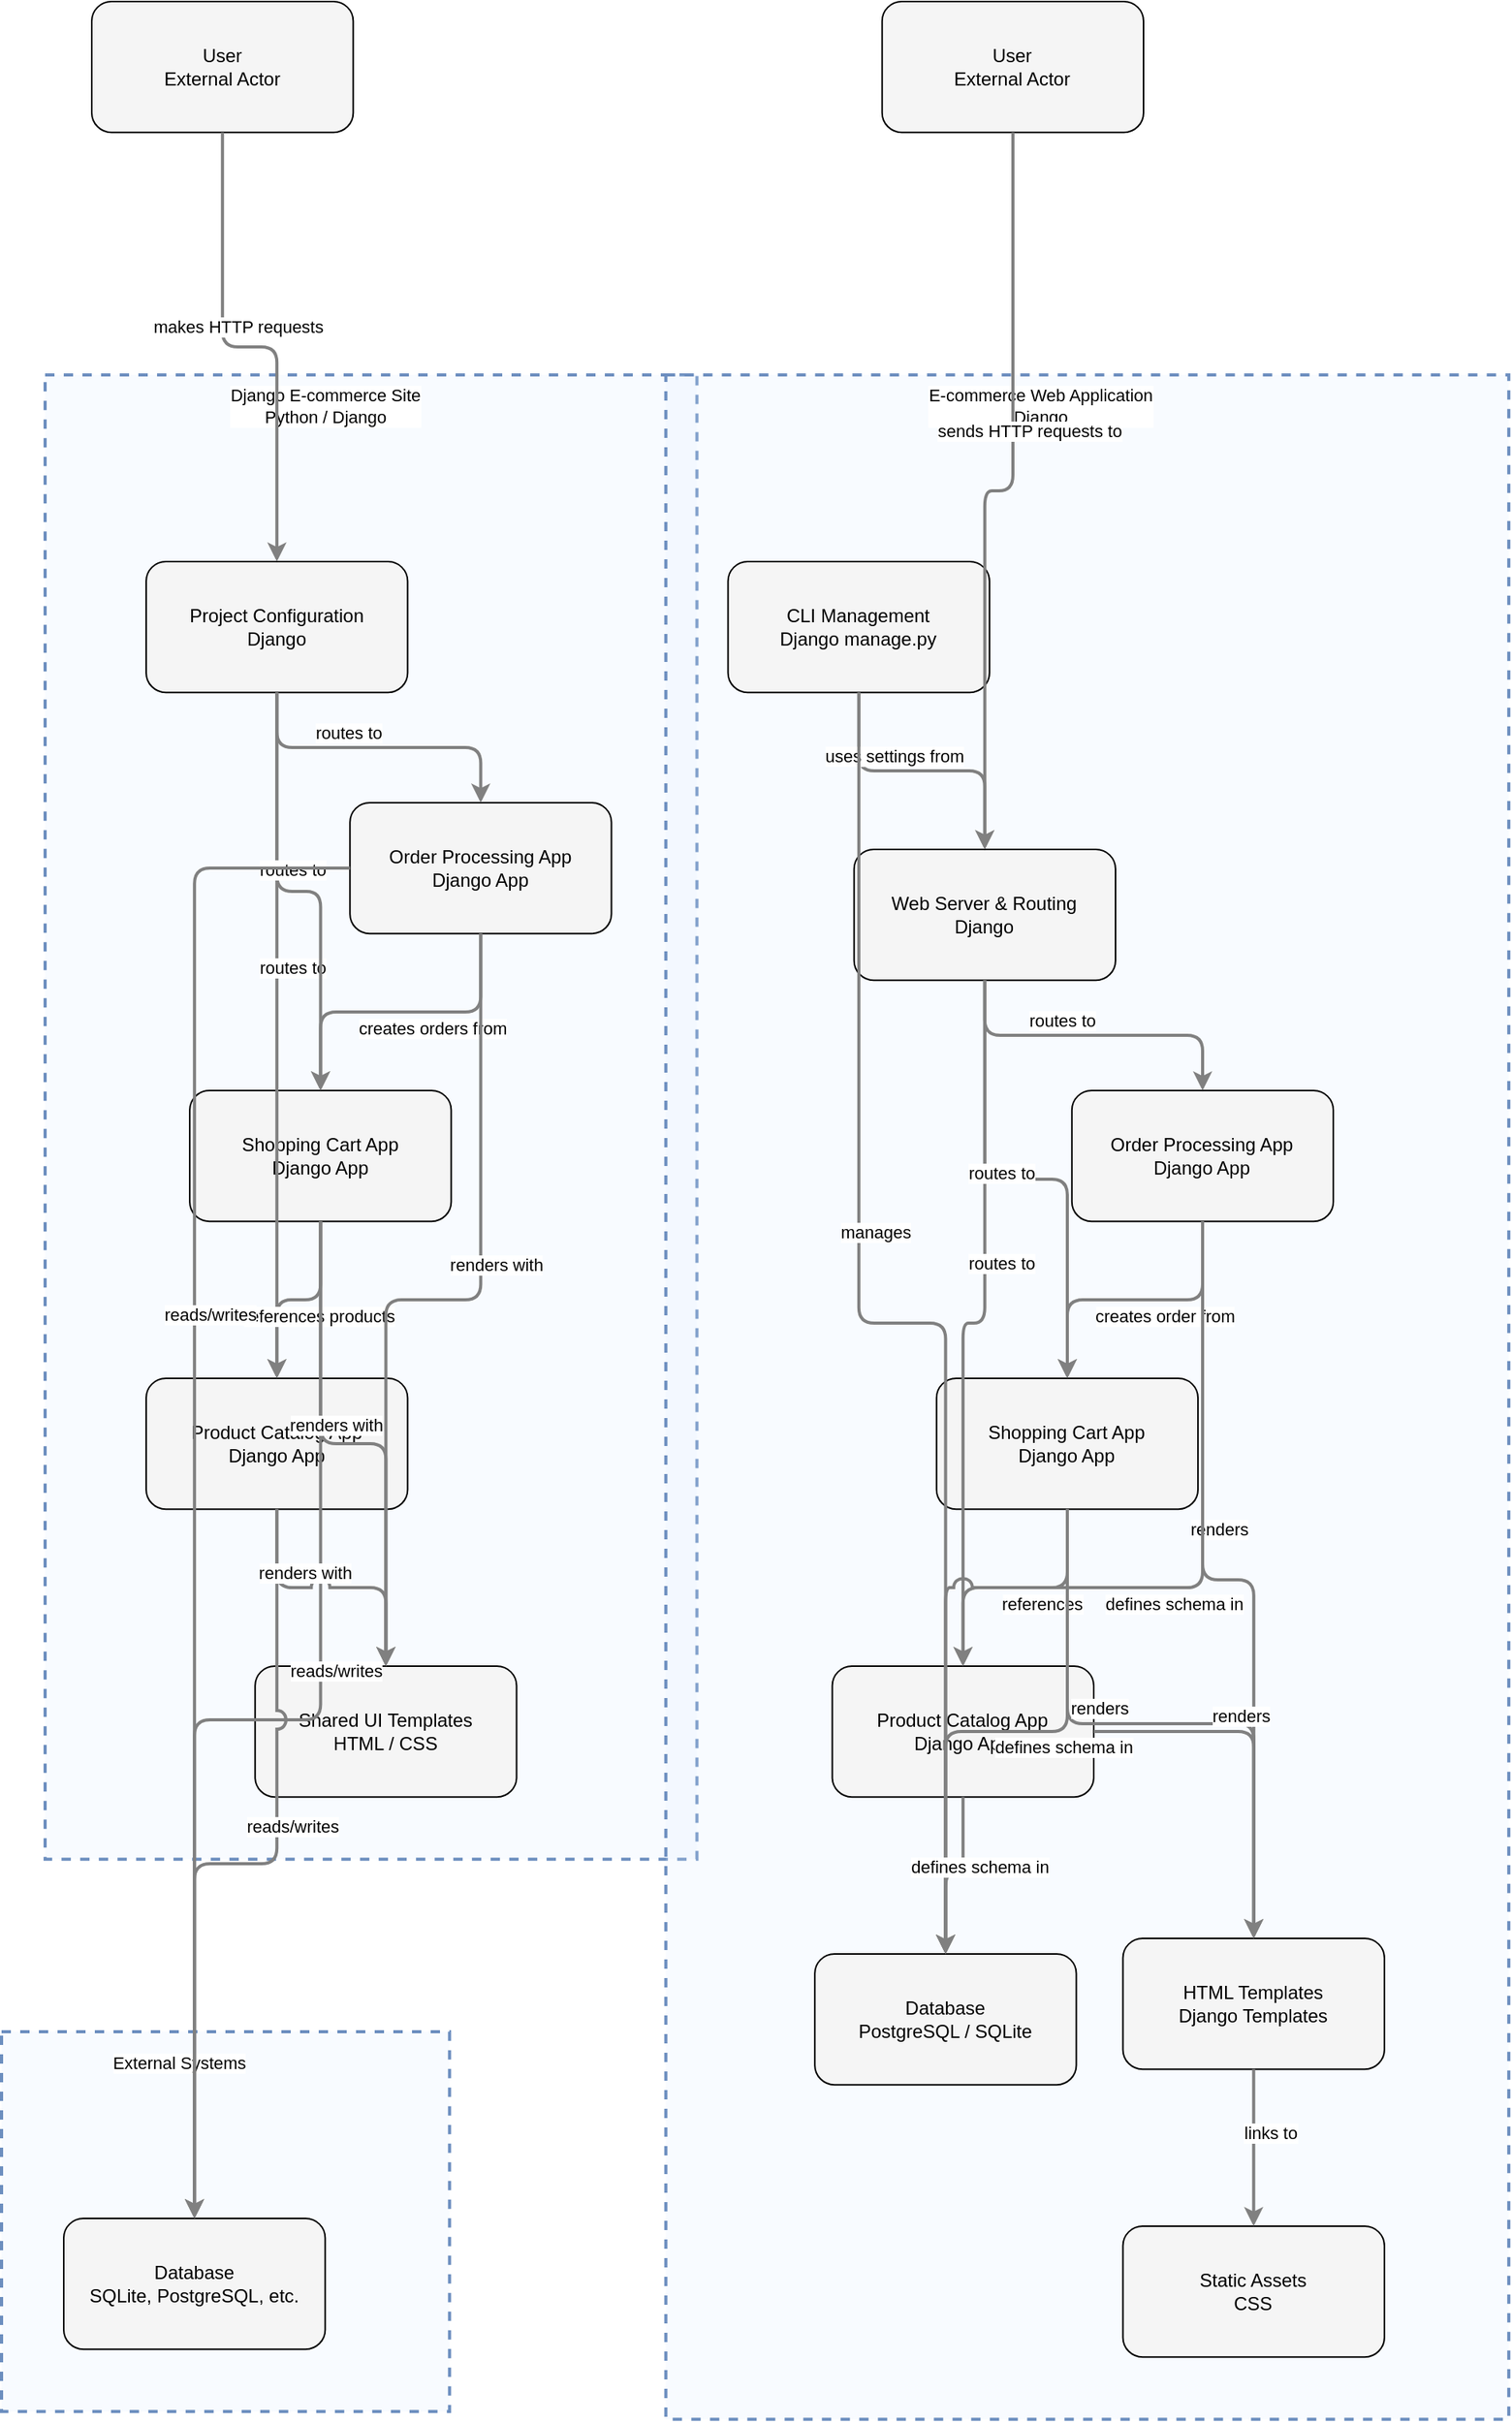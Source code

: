 <?xml version="1.0" encoding="UTF-8"?>
      <mxfile version="14.6.5" type="device">
        <diagram id="codeviz-diagram" name="System Diagram">
          <mxGraphModel dx="1000" dy="1000" grid="1" gridSize="10" guides="1" tooltips="1" connect="1" arrows="1" fold="1" page="1" pageScale="1" pageWidth="1169" pageHeight="827" math="0" shadow="0">
            <root>
              <mxCell id="0"/>
              <mxCell id="1" parent="0"/>
              <mxCell id="524" value="" style="html=1;whiteSpace=wrap;container=1;fillColor=#dae8fc;strokeColor=#6c8ebf;dashed=1;fillOpacity=20;strokeWidth=2;containerType=none;recursiveResize=0;movable=1;resizable=1;autosize=0;dropTarget=0" vertex="1" parent="1">
                <mxGeometry x="22" y="1317" width="288.158" height="244.079" as="geometry"/>
              </mxCell>
              <mxCell id="524_label" value="External Systems" style="edgeLabel;html=1;align=center;verticalAlign=middle;resizable=0;labelBackgroundColor=white;spacing=5" vertex="1" parent="1">
                <mxGeometry x="30" y="1325" width="212.158" height="24" as="geometry"/>
              </mxCell>
<mxCell id="525" value="" style="html=1;whiteSpace=wrap;container=1;fillColor=#dae8fc;strokeColor=#6c8ebf;dashed=1;fillOpacity=20;strokeWidth=2;containerType=none;recursiveResize=0;movable=1;resizable=1;autosize=0;dropTarget=0" vertex="1" parent="1">
                <mxGeometry x="50.026" y="252" width="419.237" height="954.079" as="geometry"/>
              </mxCell>
              <mxCell id="525_label" value="Django E-commerce Site&lt;br&gt;Python / Django" style="edgeLabel;html=1;align=center;verticalAlign=middle;resizable=0;labelBackgroundColor=white;spacing=5" vertex="1" parent="1">
                <mxGeometry x="58.026" y="260" width="343.237" height="24" as="geometry"/>
              </mxCell>
<mxCell id="533" value="" style="html=1;whiteSpace=wrap;container=1;fillColor=#dae8fc;strokeColor=#6c8ebf;dashed=1;fillOpacity=20;strokeWidth=2;containerType=none;recursiveResize=0;movable=1;resizable=1;autosize=0;dropTarget=0" vertex="1" parent="1">
                <mxGeometry x="449.263" y="252" width="542.158" height="1314.079" as="geometry"/>
              </mxCell>
              <mxCell id="533_label" value="E-commerce Web Application&lt;br&gt;Django" style="edgeLabel;html=1;align=center;verticalAlign=middle;resizable=0;labelBackgroundColor=white;spacing=5" vertex="1" parent="1">
                <mxGeometry x="457.263" y="260" width="466.158" height="24" as="geometry"/>
              </mxCell>
              <mxCell id="526" value="User&lt;br&gt;External Actor" style="rounded=1;whiteSpace=wrap;html=1;fillColor=#f5f5f5" vertex="1" parent="1">
                    <mxGeometry x="80.026" y="12" width="168.158" height="84.079" as="geometry"/>
                  </mxCell>
<mxCell id="534" value="User&lt;br&gt;External Actor" style="rounded=1;whiteSpace=wrap;html=1;fillColor=#f5f5f5" vertex="1" parent="1">
                    <mxGeometry x="588.355" y="12" width="168.158" height="84.079" as="geometry"/>
                  </mxCell>
<mxCell id="527" value="Project Configuration&lt;br&gt;Django" style="rounded=1;whiteSpace=wrap;html=1;fillColor=#f5f5f5" vertex="1" parent="525">
                    <mxGeometry x="65" y="120" width="168.158" height="84.079" as="geometry"/>
                  </mxCell>
<mxCell id="528" value="Product Catalog App&lt;br&gt;Django App" style="rounded=1;whiteSpace=wrap;html=1;fillColor=#f5f5f5" vertex="1" parent="525">
                    <mxGeometry x="65" y="645" width="168.158" height="84.079" as="geometry"/>
                  </mxCell>
<mxCell id="529" value="Shopping Cart App&lt;br&gt;Django App" style="rounded=1;whiteSpace=wrap;html=1;fillColor=#f5f5f5" vertex="1" parent="525">
                    <mxGeometry x="93.026" y="460" width="168.158" height="84.079" as="geometry"/>
                  </mxCell>
<mxCell id="530" value="Order Processing App&lt;br&gt;Django App" style="rounded=1;whiteSpace=wrap;html=1;fillColor=#f5f5f5" vertex="1" parent="525">
                    <mxGeometry x="196.079" y="275" width="168.158" height="84.079" as="geometry"/>
                  </mxCell>
<mxCell id="531" value="Shared UI Templates&lt;br&gt;HTML / CSS" style="rounded=1;whiteSpace=wrap;html=1;fillColor=#f5f5f5" vertex="1" parent="525">
                    <mxGeometry x="135.066" y="830" width="168.158" height="84.079" as="geometry"/>
                  </mxCell>
<mxCell id="532" value="Database&lt;br&gt;SQLite, PostgreSQL, etc." style="rounded=1;whiteSpace=wrap;html=1;fillColor=#f5f5f5" vertex="1" parent="524">
                    <mxGeometry x="40" y="120" width="168.158" height="84.079" as="geometry"/>
                  </mxCell>
<mxCell id="535" value="CLI Management&lt;br&gt;Django manage.py" style="rounded=1;whiteSpace=wrap;html=1;fillColor=#f5f5f5" vertex="1" parent="533">
                    <mxGeometry x="40" y="120" width="168.158" height="84.079" as="geometry"/>
                  </mxCell>
<mxCell id="536" value="Web Server &amp;amp; Routing&lt;br&gt;Django" style="rounded=1;whiteSpace=wrap;html=1;fillColor=#f5f5f5" vertex="1" parent="533">
                    <mxGeometry x="121.066" y="305" width="168.158" height="84.079" as="geometry"/>
                  </mxCell>
<mxCell id="537" value="Product Catalog App&lt;br&gt;Django App" style="rounded=1;whiteSpace=wrap;html=1;fillColor=#f5f5f5" vertex="1" parent="533">
                    <mxGeometry x="107.053" y="830" width="168.158" height="84.079" as="geometry"/>
                  </mxCell>
<mxCell id="538" value="Shopping Cart App&lt;br&gt;Django App" style="rounded=1;whiteSpace=wrap;html=1;fillColor=#f5f5f5" vertex="1" parent="533">
                    <mxGeometry x="174.105" y="645" width="168.158" height="84.079" as="geometry"/>
                  </mxCell>
<mxCell id="539" value="Order Processing App&lt;br&gt;Django App" style="rounded=1;whiteSpace=wrap;html=1;fillColor=#f5f5f5" vertex="1" parent="533">
                    <mxGeometry x="261.158" y="460" width="168.158" height="84.079" as="geometry"/>
                  </mxCell>
<mxCell id="540" value="HTML Templates&lt;br&gt;Django Templates" style="rounded=1;whiteSpace=wrap;html=1;fillColor=#f5f5f5" vertex="1" parent="533">
                    <mxGeometry x="294.0" y="1005" width="168.158" height="84.079" as="geometry"/>
                  </mxCell>
<mxCell id="541" value="Static Assets&lt;br&gt;CSS" style="rounded=1;whiteSpace=wrap;html=1;fillColor=#f5f5f5" vertex="1" parent="533">
                    <mxGeometry x="294.0" y="1190" width="168.158" height="84.079" as="geometry"/>
                  </mxCell>
<mxCell id="542" value="Database&lt;br&gt;PostgreSQL / SQLite" style="rounded=1;whiteSpace=wrap;html=1;fillColor=#f5f5f5" vertex="1" parent="533">
                    <mxGeometry x="95.842" y="1015" width="168.158" height="84.079" as="geometry"/>
                  </mxCell>
              <mxCell id="edge-609" style="edgeStyle=orthogonalEdgeStyle;rounded=1;orthogonalLoop=1;jettySize=auto;html=1;strokeColor=#808080;strokeWidth=2;jumpStyle=arc;jumpSize=10;spacing=15;labelBackgroundColor=white;labelBorderColor=none" edge="1" parent="1" source="526" target="527">
                  <mxGeometry relative="1" as="geometry"/>
                </mxCell>
                <mxCell id="edge-609_label" value="makes HTTP requests" style="edgeLabel;html=1;align=center;verticalAlign=middle;resizable=0;points=[];" vertex="1" connectable="0" parent="edge-609">
                  <mxGeometry x="-0.2" y="10" relative="1" as="geometry">
                    <mxPoint as="offset"/>
                  </mxGeometry>
                </mxCell>
<mxCell id="edge-610" style="edgeStyle=orthogonalEdgeStyle;rounded=1;orthogonalLoop=1;jettySize=auto;html=1;strokeColor=#808080;strokeWidth=2;jumpStyle=arc;jumpSize=10;spacing=15;labelBackgroundColor=white;labelBorderColor=none" edge="1" parent="1" source="527" target="528">
                  <mxGeometry relative="1" as="geometry"/>
                </mxCell>
                <mxCell id="edge-610_label" value="routes to" style="edgeLabel;html=1;align=center;verticalAlign=middle;resizable=0;points=[];" vertex="1" connectable="0" parent="edge-610">
                  <mxGeometry x="-0.2" y="10" relative="1" as="geometry">
                    <mxPoint as="offset"/>
                  </mxGeometry>
                </mxCell>
<mxCell id="edge-611" style="edgeStyle=orthogonalEdgeStyle;rounded=1;orthogonalLoop=1;jettySize=auto;html=1;strokeColor=#808080;strokeWidth=2;jumpStyle=arc;jumpSize=10;spacing=15;labelBackgroundColor=white;labelBorderColor=none" edge="1" parent="1" source="527" target="529">
                  <mxGeometry relative="1" as="geometry"/>
                </mxCell>
                <mxCell id="edge-611_label" value="routes to" style="edgeLabel;html=1;align=center;verticalAlign=middle;resizable=0;points=[];" vertex="1" connectable="0" parent="edge-611">
                  <mxGeometry x="-0.2" y="10" relative="1" as="geometry">
                    <mxPoint as="offset"/>
                  </mxGeometry>
                </mxCell>
<mxCell id="edge-612" style="edgeStyle=orthogonalEdgeStyle;rounded=1;orthogonalLoop=1;jettySize=auto;html=1;strokeColor=#808080;strokeWidth=2;jumpStyle=arc;jumpSize=10;spacing=15;labelBackgroundColor=white;labelBorderColor=none" edge="1" parent="1" source="527" target="530">
                  <mxGeometry relative="1" as="geometry"/>
                </mxCell>
                <mxCell id="edge-612_label" value="routes to" style="edgeLabel;html=1;align=center;verticalAlign=middle;resizable=0;points=[];" vertex="1" connectable="0" parent="edge-612">
                  <mxGeometry x="-0.2" y="10" relative="1" as="geometry">
                    <mxPoint as="offset"/>
                  </mxGeometry>
                </mxCell>
<mxCell id="edge-613" style="edgeStyle=orthogonalEdgeStyle;rounded=1;orthogonalLoop=1;jettySize=auto;html=1;strokeColor=#808080;strokeWidth=2;jumpStyle=arc;jumpSize=10;spacing=15;labelBackgroundColor=white;labelBorderColor=none" edge="1" parent="1" source="529" target="528">
                  <mxGeometry relative="1" as="geometry"/>
                </mxCell>
                <mxCell id="edge-613_label" value="references products" style="edgeLabel;html=1;align=center;verticalAlign=middle;resizable=0;points=[];" vertex="1" connectable="0" parent="edge-613">
                  <mxGeometry x="-0.2" y="10" relative="1" as="geometry">
                    <mxPoint as="offset"/>
                  </mxGeometry>
                </mxCell>
<mxCell id="edge-616" style="edgeStyle=orthogonalEdgeStyle;rounded=1;orthogonalLoop=1;jettySize=auto;html=1;strokeColor=#808080;strokeWidth=2;jumpStyle=arc;jumpSize=10;spacing=15;labelBackgroundColor=white;labelBorderColor=none" edge="1" parent="1" source="529" target="532">
                  <mxGeometry relative="1" as="geometry"/>
                </mxCell>
                <mxCell id="edge-616_label" value="reads/writes" style="edgeLabel;html=1;align=center;verticalAlign=middle;resizable=0;points=[];" vertex="1" connectable="0" parent="edge-616">
                  <mxGeometry x="-0.2" y="10" relative="1" as="geometry">
                    <mxPoint as="offset"/>
                  </mxGeometry>
                </mxCell>
<mxCell id="edge-619" style="edgeStyle=orthogonalEdgeStyle;rounded=1;orthogonalLoop=1;jettySize=auto;html=1;strokeColor=#808080;strokeWidth=2;jumpStyle=arc;jumpSize=10;spacing=15;labelBackgroundColor=white;labelBorderColor=none" edge="1" parent="1" source="529" target="531">
                  <mxGeometry relative="1" as="geometry"/>
                </mxCell>
                <mxCell id="edge-619_label" value="renders with" style="edgeLabel;html=1;align=center;verticalAlign=middle;resizable=0;points=[];" vertex="1" connectable="0" parent="edge-619">
                  <mxGeometry x="-0.2" y="10" relative="1" as="geometry">
                    <mxPoint as="offset"/>
                  </mxGeometry>
                </mxCell>
<mxCell id="edge-614" style="edgeStyle=orthogonalEdgeStyle;rounded=1;orthogonalLoop=1;jettySize=auto;html=1;strokeColor=#808080;strokeWidth=2;jumpStyle=arc;jumpSize=10;spacing=15;labelBackgroundColor=white;labelBorderColor=none" edge="1" parent="1" source="530" target="529">
                  <mxGeometry relative="1" as="geometry"/>
                </mxCell>
                <mxCell id="edge-614_label" value="creates orders from" style="edgeLabel;html=1;align=center;verticalAlign=middle;resizable=0;points=[];" vertex="1" connectable="0" parent="edge-614">
                  <mxGeometry x="-0.2" y="10" relative="1" as="geometry">
                    <mxPoint as="offset"/>
                  </mxGeometry>
                </mxCell>
<mxCell id="edge-617" style="edgeStyle=orthogonalEdgeStyle;rounded=1;orthogonalLoop=1;jettySize=auto;html=1;strokeColor=#808080;strokeWidth=2;jumpStyle=arc;jumpSize=10;spacing=15;labelBackgroundColor=white;labelBorderColor=none" edge="1" parent="1" source="530" target="532">
                  <mxGeometry relative="1" as="geometry"/>
                </mxCell>
                <mxCell id="edge-617_label" value="reads/writes" style="edgeLabel;html=1;align=center;verticalAlign=middle;resizable=0;points=[];" vertex="1" connectable="0" parent="edge-617">
                  <mxGeometry x="-0.2" y="10" relative="1" as="geometry">
                    <mxPoint as="offset"/>
                  </mxGeometry>
                </mxCell>
<mxCell id="edge-620" style="edgeStyle=orthogonalEdgeStyle;rounded=1;orthogonalLoop=1;jettySize=auto;html=1;strokeColor=#808080;strokeWidth=2;jumpStyle=arc;jumpSize=10;spacing=15;labelBackgroundColor=white;labelBorderColor=none" edge="1" parent="1" source="530" target="531">
                  <mxGeometry relative="1" as="geometry"/>
                </mxCell>
                <mxCell id="edge-620_label" value="renders with" style="edgeLabel;html=1;align=center;verticalAlign=middle;resizable=0;points=[];" vertex="1" connectable="0" parent="edge-620">
                  <mxGeometry x="-0.2" y="10" relative="1" as="geometry">
                    <mxPoint as="offset"/>
                  </mxGeometry>
                </mxCell>
<mxCell id="edge-615" style="edgeStyle=orthogonalEdgeStyle;rounded=1;orthogonalLoop=1;jettySize=auto;html=1;strokeColor=#808080;strokeWidth=2;jumpStyle=arc;jumpSize=10;spacing=15;labelBackgroundColor=white;labelBorderColor=none" edge="1" parent="1" source="528" target="532">
                  <mxGeometry relative="1" as="geometry"/>
                </mxCell>
                <mxCell id="edge-615_label" value="reads/writes" style="edgeLabel;html=1;align=center;verticalAlign=middle;resizable=0;points=[];" vertex="1" connectable="0" parent="edge-615">
                  <mxGeometry x="-0.2" y="10" relative="1" as="geometry">
                    <mxPoint as="offset"/>
                  </mxGeometry>
                </mxCell>
<mxCell id="edge-618" style="edgeStyle=orthogonalEdgeStyle;rounded=1;orthogonalLoop=1;jettySize=auto;html=1;strokeColor=#808080;strokeWidth=2;jumpStyle=arc;jumpSize=10;spacing=15;labelBackgroundColor=white;labelBorderColor=none" edge="1" parent="1" source="528" target="531">
                  <mxGeometry relative="1" as="geometry"/>
                </mxCell>
                <mxCell id="edge-618_label" value="renders with" style="edgeLabel;html=1;align=center;verticalAlign=middle;resizable=0;points=[];" vertex="1" connectable="0" parent="edge-618">
                  <mxGeometry x="-0.2" y="10" relative="1" as="geometry">
                    <mxPoint as="offset"/>
                  </mxGeometry>
                </mxCell>
<mxCell id="edge-655" style="edgeStyle=orthogonalEdgeStyle;rounded=1;orthogonalLoop=1;jettySize=auto;html=1;strokeColor=#808080;strokeWidth=2;jumpStyle=arc;jumpSize=10;spacing=15;labelBackgroundColor=white;labelBorderColor=none" edge="1" parent="1" source="535" target="536">
                  <mxGeometry relative="1" as="geometry"/>
                </mxCell>
                <mxCell id="edge-655_label" value="uses settings from" style="edgeLabel;html=1;align=center;verticalAlign=middle;resizable=0;points=[];" vertex="1" connectable="0" parent="edge-655">
                  <mxGeometry x="-0.2" y="10" relative="1" as="geometry">
                    <mxPoint as="offset"/>
                  </mxGeometry>
                </mxCell>
<mxCell id="edge-656" style="edgeStyle=orthogonalEdgeStyle;rounded=1;orthogonalLoop=1;jettySize=auto;html=1;strokeColor=#808080;strokeWidth=2;jumpStyle=arc;jumpSize=10;spacing=15;labelBackgroundColor=white;labelBorderColor=none" edge="1" parent="1" source="535" target="542">
                  <mxGeometry relative="1" as="geometry"/>
                </mxCell>
                <mxCell id="edge-656_label" value="manages" style="edgeLabel;html=1;align=center;verticalAlign=middle;resizable=0;points=[];" vertex="1" connectable="0" parent="edge-656">
                  <mxGeometry x="-0.2" y="10" relative="1" as="geometry">
                    <mxPoint as="offset"/>
                  </mxGeometry>
                </mxCell>
<mxCell id="edge-643" style="edgeStyle=orthogonalEdgeStyle;rounded=1;orthogonalLoop=1;jettySize=auto;html=1;strokeColor=#808080;strokeWidth=2;jumpStyle=arc;jumpSize=10;spacing=15;labelBackgroundColor=white;labelBorderColor=none" edge="1" parent="1" source="536" target="537">
                  <mxGeometry relative="1" as="geometry"/>
                </mxCell>
                <mxCell id="edge-643_label" value="routes to" style="edgeLabel;html=1;align=center;verticalAlign=middle;resizable=0;points=[];" vertex="1" connectable="0" parent="edge-643">
                  <mxGeometry x="-0.2" y="10" relative="1" as="geometry">
                    <mxPoint as="offset"/>
                  </mxGeometry>
                </mxCell>
<mxCell id="edge-644" style="edgeStyle=orthogonalEdgeStyle;rounded=1;orthogonalLoop=1;jettySize=auto;html=1;strokeColor=#808080;strokeWidth=2;jumpStyle=arc;jumpSize=10;spacing=15;labelBackgroundColor=white;labelBorderColor=none" edge="1" parent="1" source="536" target="538">
                  <mxGeometry relative="1" as="geometry"/>
                </mxCell>
                <mxCell id="edge-644_label" value="routes to" style="edgeLabel;html=1;align=center;verticalAlign=middle;resizable=0;points=[];" vertex="1" connectable="0" parent="edge-644">
                  <mxGeometry x="-0.2" y="10" relative="1" as="geometry">
                    <mxPoint as="offset"/>
                  </mxGeometry>
                </mxCell>
<mxCell id="edge-645" style="edgeStyle=orthogonalEdgeStyle;rounded=1;orthogonalLoop=1;jettySize=auto;html=1;strokeColor=#808080;strokeWidth=2;jumpStyle=arc;jumpSize=10;spacing=15;labelBackgroundColor=white;labelBorderColor=none" edge="1" parent="1" source="536" target="539">
                  <mxGeometry relative="1" as="geometry"/>
                </mxCell>
                <mxCell id="edge-645_label" value="routes to" style="edgeLabel;html=1;align=center;verticalAlign=middle;resizable=0;points=[];" vertex="1" connectable="0" parent="edge-645">
                  <mxGeometry x="-0.2" y="10" relative="1" as="geometry">
                    <mxPoint as="offset"/>
                  </mxGeometry>
                </mxCell>
<mxCell id="edge-653" style="edgeStyle=orthogonalEdgeStyle;rounded=1;orthogonalLoop=1;jettySize=auto;html=1;strokeColor=#808080;strokeWidth=2;jumpStyle=arc;jumpSize=10;spacing=15;labelBackgroundColor=white;labelBorderColor=none" edge="1" parent="1" source="538" target="537">
                  <mxGeometry relative="1" as="geometry"/>
                </mxCell>
                <mxCell id="edge-653_label" value="references" style="edgeLabel;html=1;align=center;verticalAlign=middle;resizable=0;points=[];" vertex="1" connectable="0" parent="edge-653">
                  <mxGeometry x="-0.2" y="10" relative="1" as="geometry">
                    <mxPoint as="offset"/>
                  </mxGeometry>
                </mxCell>
<mxCell id="edge-647" style="edgeStyle=orthogonalEdgeStyle;rounded=1;orthogonalLoop=1;jettySize=auto;html=1;strokeColor=#808080;strokeWidth=2;jumpStyle=arc;jumpSize=10;spacing=15;labelBackgroundColor=white;labelBorderColor=none" edge="1" parent="1" source="538" target="540">
                  <mxGeometry relative="1" as="geometry"/>
                </mxCell>
                <mxCell id="edge-647_label" value="renders" style="edgeLabel;html=1;align=center;verticalAlign=middle;resizable=0;points=[];" vertex="1" connectable="0" parent="edge-647">
                  <mxGeometry x="-0.2" y="10" relative="1" as="geometry">
                    <mxPoint as="offset"/>
                  </mxGeometry>
                </mxCell>
<mxCell id="edge-651" style="edgeStyle=orthogonalEdgeStyle;rounded=1;orthogonalLoop=1;jettySize=auto;html=1;strokeColor=#808080;strokeWidth=2;jumpStyle=arc;jumpSize=10;spacing=15;labelBackgroundColor=white;labelBorderColor=none" edge="1" parent="1" source="538" target="542">
                  <mxGeometry relative="1" as="geometry"/>
                </mxCell>
                <mxCell id="edge-651_label" value="defines schema in" style="edgeLabel;html=1;align=center;verticalAlign=middle;resizable=0;points=[];" vertex="1" connectable="0" parent="edge-651">
                  <mxGeometry x="-0.2" y="10" relative="1" as="geometry">
                    <mxPoint as="offset"/>
                  </mxGeometry>
                </mxCell>
<mxCell id="edge-654" style="edgeStyle=orthogonalEdgeStyle;rounded=1;orthogonalLoop=1;jettySize=auto;html=1;strokeColor=#808080;strokeWidth=2;jumpStyle=arc;jumpSize=10;spacing=15;labelBackgroundColor=white;labelBorderColor=none" edge="1" parent="1" source="539" target="538">
                  <mxGeometry relative="1" as="geometry"/>
                </mxCell>
                <mxCell id="edge-654_label" value="creates order from" style="edgeLabel;html=1;align=center;verticalAlign=middle;resizable=0;points=[];" vertex="1" connectable="0" parent="edge-654">
                  <mxGeometry x="-0.2" y="10" relative="1" as="geometry">
                    <mxPoint as="offset"/>
                  </mxGeometry>
                </mxCell>
<mxCell id="edge-648" style="edgeStyle=orthogonalEdgeStyle;rounded=1;orthogonalLoop=1;jettySize=auto;html=1;strokeColor=#808080;strokeWidth=2;jumpStyle=arc;jumpSize=10;spacing=15;labelBackgroundColor=white;labelBorderColor=none" edge="1" parent="1" source="539" target="540">
                  <mxGeometry relative="1" as="geometry"/>
                </mxCell>
                <mxCell id="edge-648_label" value="renders" style="edgeLabel;html=1;align=center;verticalAlign=middle;resizable=0;points=[];" vertex="1" connectable="0" parent="edge-648">
                  <mxGeometry x="-0.2" y="10" relative="1" as="geometry">
                    <mxPoint as="offset"/>
                  </mxGeometry>
                </mxCell>
<mxCell id="edge-652" style="edgeStyle=orthogonalEdgeStyle;rounded=1;orthogonalLoop=1;jettySize=auto;html=1;strokeColor=#808080;strokeWidth=2;jumpStyle=arc;jumpSize=10;spacing=15;labelBackgroundColor=white;labelBorderColor=none" edge="1" parent="1" source="539" target="542">
                  <mxGeometry relative="1" as="geometry"/>
                </mxCell>
                <mxCell id="edge-652_label" value="defines schema in" style="edgeLabel;html=1;align=center;verticalAlign=middle;resizable=0;points=[];" vertex="1" connectable="0" parent="edge-652">
                  <mxGeometry x="-0.2" y="10" relative="1" as="geometry">
                    <mxPoint as="offset"/>
                  </mxGeometry>
                </mxCell>
<mxCell id="edge-646" style="edgeStyle=orthogonalEdgeStyle;rounded=1;orthogonalLoop=1;jettySize=auto;html=1;strokeColor=#808080;strokeWidth=2;jumpStyle=arc;jumpSize=10;spacing=15;labelBackgroundColor=white;labelBorderColor=none" edge="1" parent="1" source="537" target="540">
                  <mxGeometry relative="1" as="geometry"/>
                </mxCell>
                <mxCell id="edge-646_label" value="renders" style="edgeLabel;html=1;align=center;verticalAlign=middle;resizable=0;points=[];" vertex="1" connectable="0" parent="edge-646">
                  <mxGeometry x="-0.2" y="10" relative="1" as="geometry">
                    <mxPoint as="offset"/>
                  </mxGeometry>
                </mxCell>
<mxCell id="edge-650" style="edgeStyle=orthogonalEdgeStyle;rounded=1;orthogonalLoop=1;jettySize=auto;html=1;strokeColor=#808080;strokeWidth=2;jumpStyle=arc;jumpSize=10;spacing=15;labelBackgroundColor=white;labelBorderColor=none" edge="1" parent="1" source="537" target="542">
                  <mxGeometry relative="1" as="geometry"/>
                </mxCell>
                <mxCell id="edge-650_label" value="defines schema in" style="edgeLabel;html=1;align=center;verticalAlign=middle;resizable=0;points=[];" vertex="1" connectable="0" parent="edge-650">
                  <mxGeometry x="-0.2" y="10" relative="1" as="geometry">
                    <mxPoint as="offset"/>
                  </mxGeometry>
                </mxCell>
<mxCell id="edge-649" style="edgeStyle=orthogonalEdgeStyle;rounded=1;orthogonalLoop=1;jettySize=auto;html=1;strokeColor=#808080;strokeWidth=2;jumpStyle=arc;jumpSize=10;spacing=15;labelBackgroundColor=white;labelBorderColor=none" edge="1" parent="1" source="540" target="541">
                  <mxGeometry relative="1" as="geometry"/>
                </mxCell>
                <mxCell id="edge-649_label" value="links to" style="edgeLabel;html=1;align=center;verticalAlign=middle;resizable=0;points=[];" vertex="1" connectable="0" parent="edge-649">
                  <mxGeometry x="-0.2" y="10" relative="1" as="geometry">
                    <mxPoint as="offset"/>
                  </mxGeometry>
                </mxCell>
<mxCell id="edge-657" style="edgeStyle=orthogonalEdgeStyle;rounded=1;orthogonalLoop=1;jettySize=auto;html=1;strokeColor=#808080;strokeWidth=2;jumpStyle=arc;jumpSize=10;spacing=15;labelBackgroundColor=white;labelBorderColor=none" edge="1" parent="1" source="534" target="536">
                  <mxGeometry relative="1" as="geometry"/>
                </mxCell>
                <mxCell id="edge-657_label" value="sends HTTP requests to" style="edgeLabel;html=1;align=center;verticalAlign=middle;resizable=0;points=[];" vertex="1" connectable="0" parent="edge-657">
                  <mxGeometry x="-0.2" y="10" relative="1" as="geometry">
                    <mxPoint as="offset"/>
                  </mxGeometry>
                </mxCell>
            </root>
          </mxGraphModel>
        </diagram>
      </mxfile>